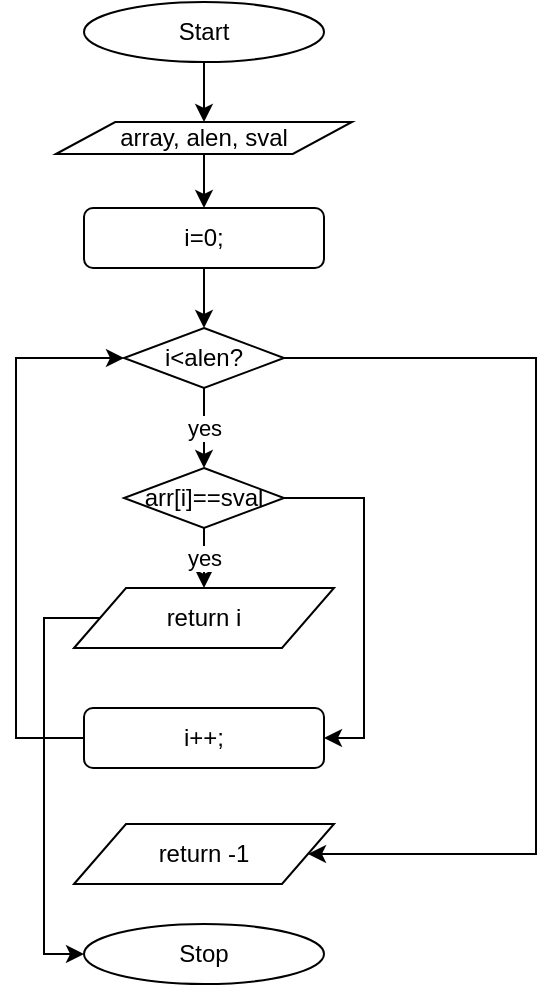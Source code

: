 <mxfile version="13.4.5" type="device"><diagram id="aBhID2mVYRbgKfoWFZPX" name="Page-1"><mxGraphModel dx="1024" dy="592" grid="1" gridSize="10" guides="1" tooltips="1" connect="1" arrows="1" fold="1" page="1" pageScale="1" pageWidth="827" pageHeight="1169" math="0" shadow="0"><root><mxCell id="0"/><mxCell id="1" parent="0"/><mxCell id="TJok8qa2scPc34tRmXzT-11" style="edgeStyle=orthogonalEdgeStyle;rounded=0;orthogonalLoop=1;jettySize=auto;html=1;exitX=0.5;exitY=1;exitDx=0;exitDy=0;entryX=0.5;entryY=0;entryDx=0;entryDy=0;" edge="1" parent="1" source="TJok8qa2scPc34tRmXzT-1" target="TJok8qa2scPc34tRmXzT-3"><mxGeometry relative="1" as="geometry"/></mxCell><mxCell id="TJok8qa2scPc34tRmXzT-1" value="Start" style="ellipse;whiteSpace=wrap;html=1;" vertex="1" parent="1"><mxGeometry x="354" y="20" width="120" height="30" as="geometry"/></mxCell><mxCell id="TJok8qa2scPc34tRmXzT-2" value="Stop" style="ellipse;whiteSpace=wrap;html=1;" vertex="1" parent="1"><mxGeometry x="354" y="481" width="120" height="30" as="geometry"/></mxCell><mxCell id="TJok8qa2scPc34tRmXzT-12" style="edgeStyle=orthogonalEdgeStyle;rounded=0;orthogonalLoop=1;jettySize=auto;html=1;exitX=0.5;exitY=1;exitDx=0;exitDy=0;entryX=0.5;entryY=0;entryDx=0;entryDy=0;" edge="1" parent="1" source="TJok8qa2scPc34tRmXzT-3" target="TJok8qa2scPc34tRmXzT-5"><mxGeometry relative="1" as="geometry"/></mxCell><mxCell id="TJok8qa2scPc34tRmXzT-3" value="array, alen, sval" style="shape=parallelogram;perimeter=parallelogramPerimeter;whiteSpace=wrap;html=1;" vertex="1" parent="1"><mxGeometry x="340" y="80" width="148" height="16" as="geometry"/></mxCell><mxCell id="TJok8qa2scPc34tRmXzT-17" style="edgeStyle=orthogonalEdgeStyle;rounded=0;orthogonalLoop=1;jettySize=auto;html=1;exitX=0;exitY=0.5;exitDx=0;exitDy=0;entryX=0;entryY=0.5;entryDx=0;entryDy=0;" edge="1" parent="1" source="TJok8qa2scPc34tRmXzT-4" target="TJok8qa2scPc34tRmXzT-2"><mxGeometry relative="1" as="geometry"><Array as="points"><mxPoint x="334" y="328"/><mxPoint x="334" y="496"/></Array></mxGeometry></mxCell><mxCell id="TJok8qa2scPc34tRmXzT-4" value="return i" style="shape=parallelogram;perimeter=parallelogramPerimeter;whiteSpace=wrap;html=1;" vertex="1" parent="1"><mxGeometry x="349" y="313" width="130" height="30" as="geometry"/></mxCell><mxCell id="TJok8qa2scPc34tRmXzT-13" style="edgeStyle=orthogonalEdgeStyle;rounded=0;orthogonalLoop=1;jettySize=auto;html=1;exitX=0.5;exitY=1;exitDx=0;exitDy=0;entryX=0.5;entryY=0;entryDx=0;entryDy=0;" edge="1" parent="1" source="TJok8qa2scPc34tRmXzT-5" target="TJok8qa2scPc34tRmXzT-7"><mxGeometry relative="1" as="geometry"/></mxCell><mxCell id="TJok8qa2scPc34tRmXzT-5" value="i=0;" style="rounded=1;whiteSpace=wrap;html=1;" vertex="1" parent="1"><mxGeometry x="354" y="123" width="120" height="30" as="geometry"/></mxCell><mxCell id="TJok8qa2scPc34tRmXzT-16" value="yes" style="edgeStyle=orthogonalEdgeStyle;rounded=0;orthogonalLoop=1;jettySize=auto;html=1;exitX=0.5;exitY=1;exitDx=0;exitDy=0;entryX=0.5;entryY=0;entryDx=0;entryDy=0;" edge="1" parent="1" source="TJok8qa2scPc34tRmXzT-6" target="TJok8qa2scPc34tRmXzT-4"><mxGeometry relative="1" as="geometry"/></mxCell><mxCell id="TJok8qa2scPc34tRmXzT-18" style="edgeStyle=orthogonalEdgeStyle;rounded=0;orthogonalLoop=1;jettySize=auto;html=1;exitX=1;exitY=0.5;exitDx=0;exitDy=0;entryX=1;entryY=0.5;entryDx=0;entryDy=0;" edge="1" parent="1" source="TJok8qa2scPc34tRmXzT-6" target="TJok8qa2scPc34tRmXzT-10"><mxGeometry relative="1" as="geometry"><Array as="points"><mxPoint x="494" y="268"/><mxPoint x="494" y="388"/></Array></mxGeometry></mxCell><mxCell id="TJok8qa2scPc34tRmXzT-6" value="arr[i]==sval" style="rhombus;whiteSpace=wrap;html=1;" vertex="1" parent="1"><mxGeometry x="374" y="253" width="80" height="30" as="geometry"/></mxCell><mxCell id="TJok8qa2scPc34tRmXzT-14" value="yes" style="edgeStyle=orthogonalEdgeStyle;rounded=0;orthogonalLoop=1;jettySize=auto;html=1;exitX=0.5;exitY=1;exitDx=0;exitDy=0;entryX=0.5;entryY=0;entryDx=0;entryDy=0;" edge="1" parent="1" source="TJok8qa2scPc34tRmXzT-7" target="TJok8qa2scPc34tRmXzT-6"><mxGeometry relative="1" as="geometry"/></mxCell><mxCell id="TJok8qa2scPc34tRmXzT-15" style="edgeStyle=orthogonalEdgeStyle;rounded=0;orthogonalLoop=1;jettySize=auto;html=1;exitX=1;exitY=0.5;exitDx=0;exitDy=0;entryX=1;entryY=0.5;entryDx=0;entryDy=0;" edge="1" parent="1" source="TJok8qa2scPc34tRmXzT-7" target="TJok8qa2scPc34tRmXzT-9"><mxGeometry relative="1" as="geometry"><Array as="points"><mxPoint x="580" y="198"/><mxPoint x="580" y="446"/></Array></mxGeometry></mxCell><mxCell id="TJok8qa2scPc34tRmXzT-7" value="i&amp;lt;alen?" style="rhombus;whiteSpace=wrap;html=1;" vertex="1" parent="1"><mxGeometry x="374" y="183" width="80" height="30" as="geometry"/></mxCell><mxCell id="TJok8qa2scPc34tRmXzT-9" value="return -1" style="shape=parallelogram;perimeter=parallelogramPerimeter;whiteSpace=wrap;html=1;" vertex="1" parent="1"><mxGeometry x="349" y="431" width="130" height="30" as="geometry"/></mxCell><mxCell id="TJok8qa2scPc34tRmXzT-19" style="edgeStyle=orthogonalEdgeStyle;rounded=0;orthogonalLoop=1;jettySize=auto;html=1;exitX=0;exitY=0.5;exitDx=0;exitDy=0;entryX=0;entryY=0.5;entryDx=0;entryDy=0;" edge="1" parent="1" source="TJok8qa2scPc34tRmXzT-10" target="TJok8qa2scPc34tRmXzT-7"><mxGeometry relative="1" as="geometry"><Array as="points"><mxPoint x="320" y="388"/><mxPoint x="320" y="198"/></Array></mxGeometry></mxCell><mxCell id="TJok8qa2scPc34tRmXzT-10" value="i++;" style="rounded=1;whiteSpace=wrap;html=1;" vertex="1" parent="1"><mxGeometry x="354" y="373" width="120" height="30" as="geometry"/></mxCell></root></mxGraphModel></diagram></mxfile>